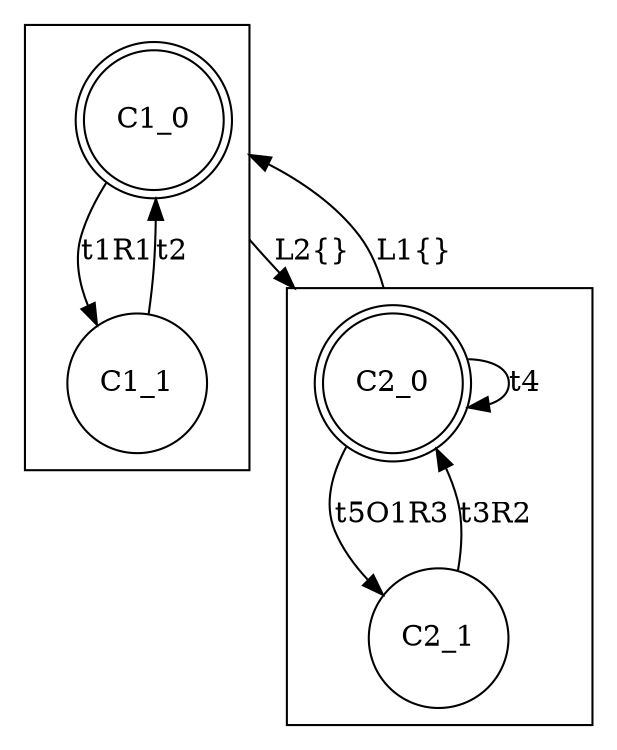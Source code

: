 digraph "input/r" {
size="8,5"
compound=true
subgraph cluster1 {node [shape=doublecircle]; C1_0;
node [shape=circle];
C1_0 -> C1_1 [label="t1R1"];
C1_1 -> C1_0 [label="t2"];
}
subgraph cluster2 {node [shape=doublecircle]; C2_0;
node [shape=circle];
C2_1 -> C2_0 [label="t3R2"];
C2_0 -> C2_0 [label="t4"];
C2_0 -> C2_1 [label="t5O1R3"];
}
C2_0 -> C1_0 [ltail=cluster2 lhead=cluster1 label="L1{}"];
C1_0 -> C2_0 [ltail=cluster1 lhead=cluster2 label="L2{}"];
}
